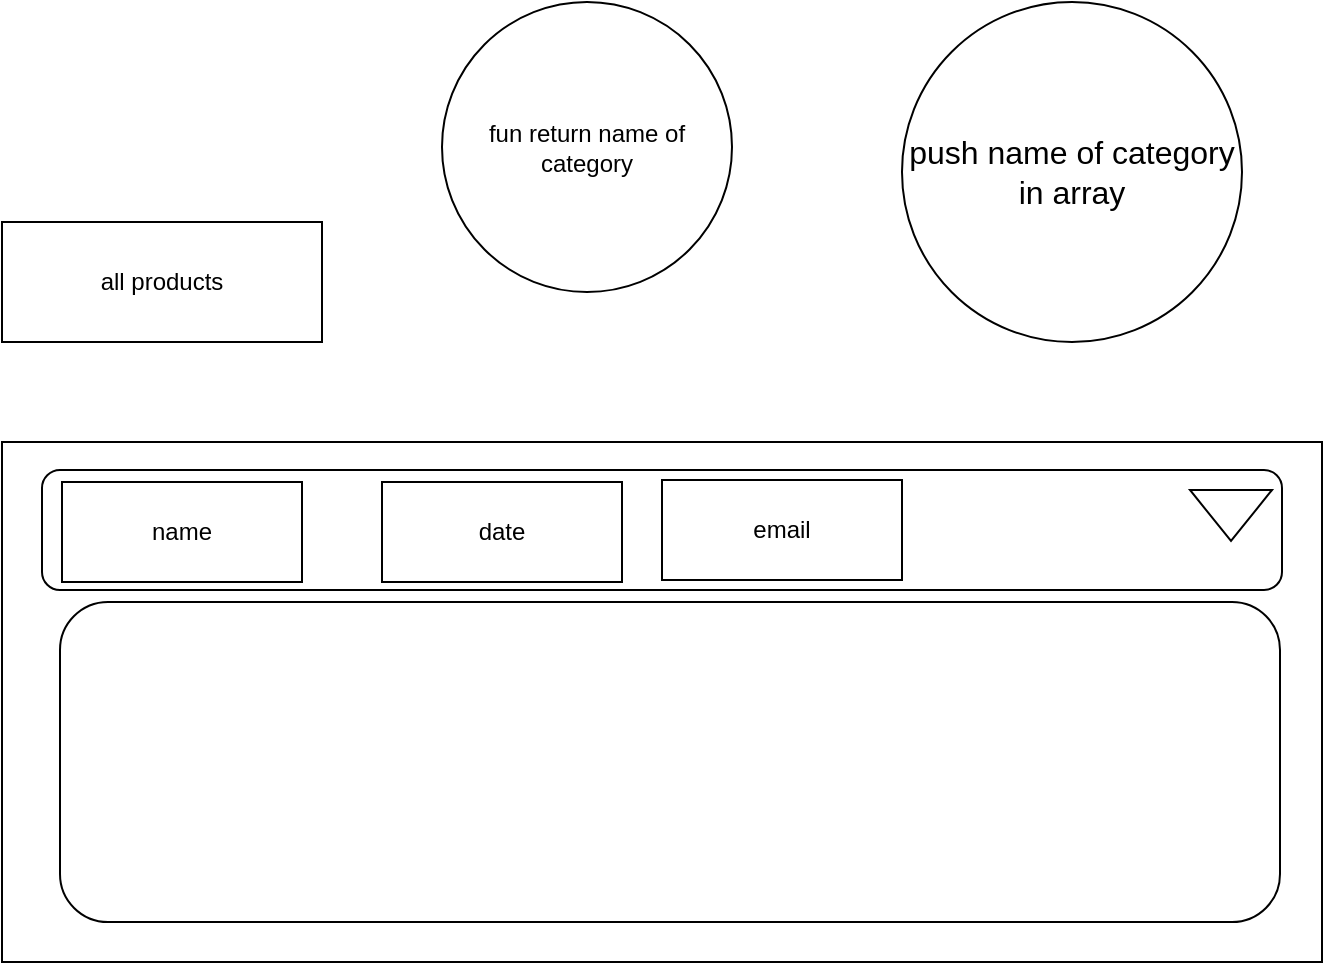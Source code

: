<mxfile>
    <diagram id="WKBHfdipM6Hhf4X8ykWd" name="Page-1">
        <mxGraphModel dx="746" dy="563" grid="1" gridSize="10" guides="1" tooltips="1" connect="1" arrows="1" fold="1" page="1" pageScale="1" pageWidth="850" pageHeight="1100" math="0" shadow="0">
            <root>
                <mxCell id="0"/>
                <mxCell id="1" parent="0"/>
                <mxCell id="4" value="all products" style="rounded=0;whiteSpace=wrap;html=1;" parent="1" vertex="1">
                    <mxGeometry x="60" y="150" width="160" height="60" as="geometry"/>
                </mxCell>
                <mxCell id="5" value="fun return name of category" style="ellipse;whiteSpace=wrap;html=1;aspect=fixed;" parent="1" vertex="1">
                    <mxGeometry x="280" y="40" width="145" height="145" as="geometry"/>
                </mxCell>
                <mxCell id="6" value="&lt;font style=&quot;font-size: 16px;&quot;&gt;push name of category in array&lt;/font&gt;" style="ellipse;whiteSpace=wrap;html=1;aspect=fixed;" parent="1" vertex="1">
                    <mxGeometry x="510" y="40" width="170" height="170" as="geometry"/>
                </mxCell>
                <mxCell id="7" value="" style="rounded=0;whiteSpace=wrap;html=1;" vertex="1" parent="1">
                    <mxGeometry x="60" y="260" width="660" height="260" as="geometry"/>
                </mxCell>
                <mxCell id="8" value="" style="rounded=1;whiteSpace=wrap;html=1;" vertex="1" parent="1">
                    <mxGeometry x="80" y="274" width="620" height="60" as="geometry"/>
                </mxCell>
                <mxCell id="9" value="name" style="rounded=0;whiteSpace=wrap;html=1;" vertex="1" parent="1">
                    <mxGeometry x="90" y="280" width="120" height="50" as="geometry"/>
                </mxCell>
                <mxCell id="10" value="date&lt;span style=&quot;color: rgba(0, 0, 0, 0); font-family: monospace; font-size: 0px; text-align: start;&quot;&gt;%3CmxGraphModel%3E%3Croot%3E%3CmxCell%20id%3D%220%22%2F%3E%3CmxCell%20id%3D%221%22%20parent%3D%220%22%2F%3E%3CmxCell%20id%3D%222%22%20value%3D%22name%22%20style%3D%22rounded%3D0%3BwhiteSpace%3Dwrap%3Bhtml%3D1%3B%22%20vertex%3D%221%22%20parent%3D%221%22%3E%3CmxGeometry%20x%3D%2290%22%20y%3D%22280%22%20width%3D%22120%22%20height%3D%2250%22%20as%3D%22geometry%22%2F%3E%3C%2FmxCell%3E%3C%2Froot%3E%3C%2FmxGraphModel%3E&lt;/span&gt;" style="rounded=0;whiteSpace=wrap;html=1;" vertex="1" parent="1">
                    <mxGeometry x="250" y="280" width="120" height="50" as="geometry"/>
                </mxCell>
                <mxCell id="11" value="email" style="rounded=0;whiteSpace=wrap;html=1;" vertex="1" parent="1">
                    <mxGeometry x="390" y="279" width="120" height="50" as="geometry"/>
                </mxCell>
                <mxCell id="12" value="" style="triangle;whiteSpace=wrap;html=1;rotation=90;" vertex="1" parent="1">
                    <mxGeometry x="661.75" y="276.25" width="25.5" height="41" as="geometry"/>
                </mxCell>
                <mxCell id="13" value="" style="rounded=1;whiteSpace=wrap;html=1;" vertex="1" parent="1">
                    <mxGeometry x="89" y="340" width="610" height="160" as="geometry"/>
                </mxCell>
            </root>
        </mxGraphModel>
    </diagram>
</mxfile>